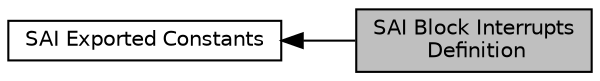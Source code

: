 digraph "SAI Block Interrupts Definition"
{
  edge [fontname="Helvetica",fontsize="10",labelfontname="Helvetica",labelfontsize="10"];
  node [fontname="Helvetica",fontsize="10",shape=record];
  rankdir=LR;
  Node0 [label="SAI Block Interrupts\l Definition",height=0.2,width=0.4,color="black", fillcolor="grey75", style="filled", fontcolor="black"];
  Node1 [label="SAI Exported Constants",height=0.2,width=0.4,color="black", fillcolor="white", style="filled",URL="$group___s_a_i___exported___constants.html"];
  Node1->Node0 [shape=plaintext, dir="back", style="solid"];
}
